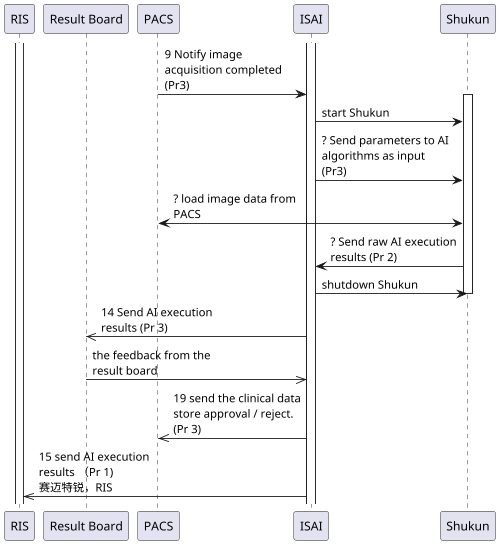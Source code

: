 @startuml
skinparam maxMessageSize 150
scale 500 width

participant "RIS" as RIS
participant "Result Board" as AIR
participant "PACS" as PACS
participant "ISAI" as ISAI
participant "Shukun" as Shukun

activate ISAI
activate RIS
PACS -> ISAI: 9 Notify image acquisition completed (Pr3)
activate Shukun
ISAI -> Shukun: start Shukun
ISAI -> Shukun: ? Send parameters to AI algorithms as input (Pr3)
PACS <-> Shukun: ? load image data from PACS
Shukun -> ISAI: ? Send raw AI execution results (Pr 2)
ISAI -> Shukun: shutdown Shukun
deactivate Shukun

ISAI->> AIR: 14 Send AI execution results (Pr 3)
AIR->>  ISAI: the feedback from the result board
ISAI->> PACS: 19 send the clinical data store approval / reject. (Pr 3)
ISAI->> RIS: 15 send AI execution results （Pr 1) 赛迈特锐，RIS
@enduml

/*


优先级和参与者有关。
Actors:
----------
Report Creator ?
Report Reader ?
Rendered Report Reader ?
Report Repository ?
Image Manager/Image Archive
Image Display
Image Display Invoker
Evidence Creator
Evidence Moderator ? <- ISAI


*/